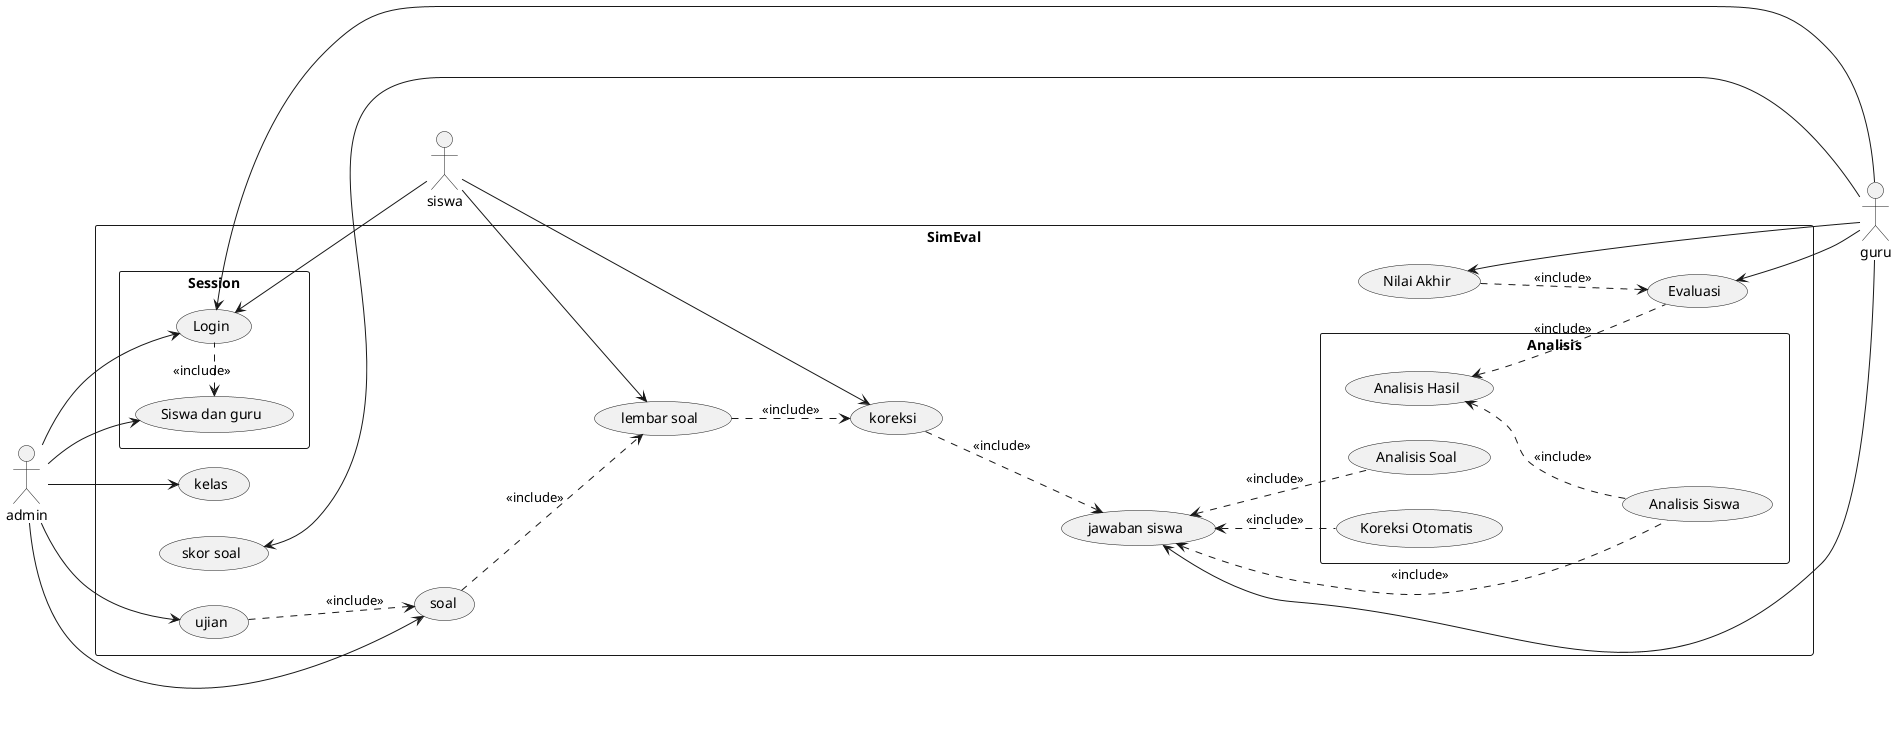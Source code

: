 @startuml
left to right direction
skinparam packageStyle rectangle
actor admin as UC1
actor guru as UC2
actor siswa as UC3
rectangle SimEval {
  ' (Siswa dan guru)
  ' (Login)
  ' (kelas)
  ' (soal)
  ' (ujian)
  ' (jawaban siswa)
  ' (skor soal)
  ' (Koreksi Otomatis)
  ' (Analisis Soal)
  ' (Analisis Siswa)
  ' (Analisis Hasil)
  ' (Evaluasi)
  ' (Nilai Akhir)
  ' (lembar soal)
  ' (koreksi)

  package Session{
  UC1 --> (Siswa dan guru)
  UC1 --> (Login)
  (Login) <-- UC2
  (Siswa dan guru) <. (Login) : <<include>>
  }
  UC1 --> (kelas)
  UC1 -down-> (ujian)
  UC1 --> (soal)
  (ujian) .down.> (soal) : <<include>>
  (soal) .down.> (lembar soal) : <<include>>
  (lembar soal) .down.> (koreksi) : <<include>>
  (koreksi) .down.> (jawaban siswa) : <<include>>
  (jawaban siswa) <-- UC2
  (skor soal) <-- UC2
  (Nilai Akhir) <-- UC2
  (Evaluasi) <-- UC2
  UC3 --> (lembar soal) 
  UC3 -up-> (koreksi)
  UC3 -up-> (Login)

  package Analisis{
  ' (jawaban siswa) <.. (Koreksi Otomatis) : <<include>>
  ' (jawaban siswa) <.. (Analisis Soal) : <<extends>>
  ' (jawaban siswa) <.. (Analisis Siswa) : <<extends>>
  (Koreksi Otomatis) .up.> (jawaban siswa) : <<include>>
  (Analisis Soal) .up.> (jawaban siswa) : <<include>>
  (Analisis Siswa) .up.> (jawaban siswa) : <<include>>
  (Analisis Siswa) .up.> (Analisis Hasil) : <<include>>
  (Evaluasi) .up.> (Analisis Hasil) : <<include>>
  (Nilai Akhir) ..> (Evaluasi) : <<include>>
}
@enduml